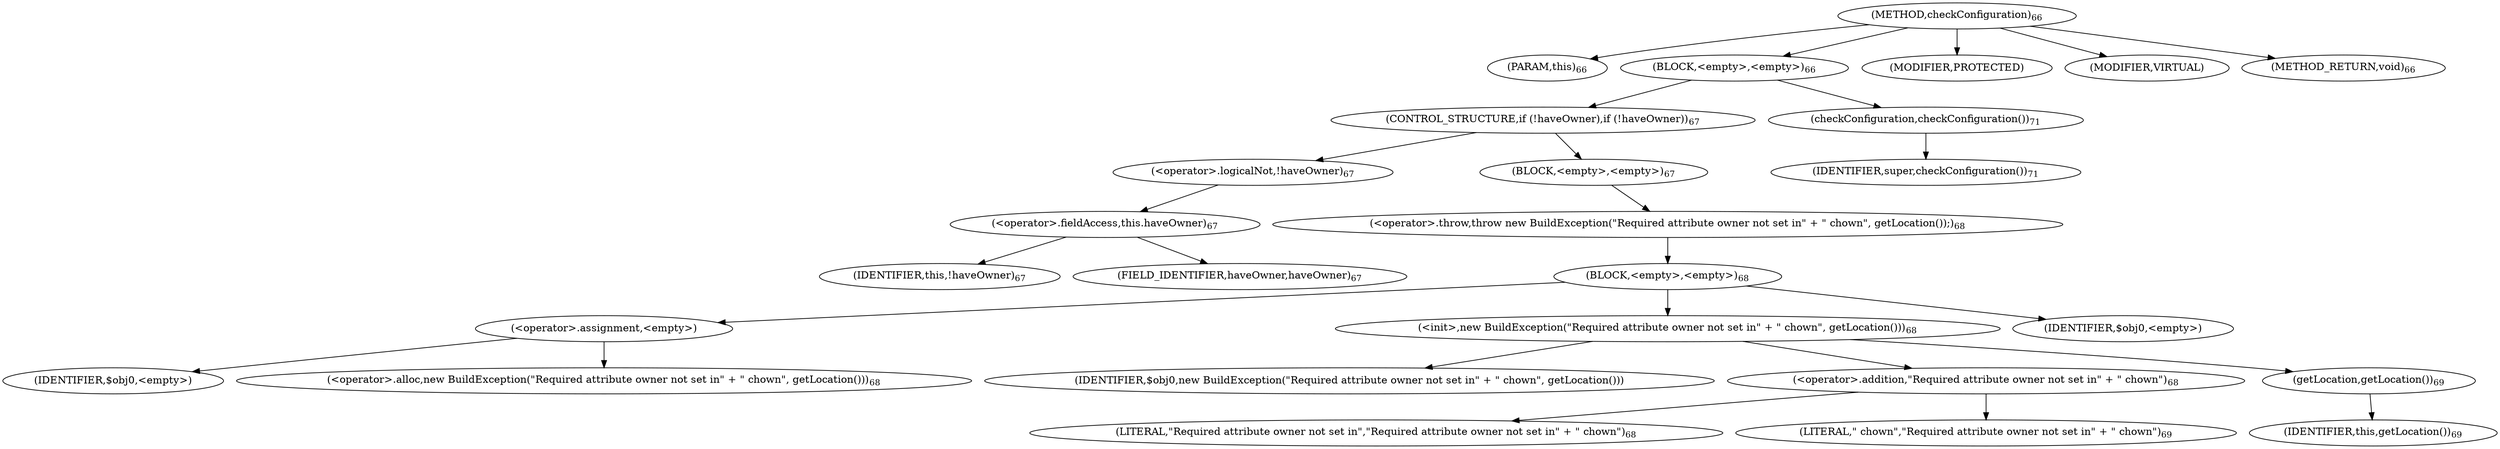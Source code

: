 digraph "checkConfiguration" {  
"45" [label = <(METHOD,checkConfiguration)<SUB>66</SUB>> ]
"6" [label = <(PARAM,this)<SUB>66</SUB>> ]
"46" [label = <(BLOCK,&lt;empty&gt;,&lt;empty&gt;)<SUB>66</SUB>> ]
"47" [label = <(CONTROL_STRUCTURE,if (!haveOwner),if (!haveOwner))<SUB>67</SUB>> ]
"48" [label = <(&lt;operator&gt;.logicalNot,!haveOwner)<SUB>67</SUB>> ]
"49" [label = <(&lt;operator&gt;.fieldAccess,this.haveOwner)<SUB>67</SUB>> ]
"50" [label = <(IDENTIFIER,this,!haveOwner)<SUB>67</SUB>> ]
"51" [label = <(FIELD_IDENTIFIER,haveOwner,haveOwner)<SUB>67</SUB>> ]
"52" [label = <(BLOCK,&lt;empty&gt;,&lt;empty&gt;)<SUB>67</SUB>> ]
"53" [label = <(&lt;operator&gt;.throw,throw new BuildException(&quot;Required attribute owner not set in&quot; + &quot; chown&quot;, getLocation());)<SUB>68</SUB>> ]
"54" [label = <(BLOCK,&lt;empty&gt;,&lt;empty&gt;)<SUB>68</SUB>> ]
"55" [label = <(&lt;operator&gt;.assignment,&lt;empty&gt;)> ]
"56" [label = <(IDENTIFIER,$obj0,&lt;empty&gt;)> ]
"57" [label = <(&lt;operator&gt;.alloc,new BuildException(&quot;Required attribute owner not set in&quot; + &quot; chown&quot;, getLocation()))<SUB>68</SUB>> ]
"58" [label = <(&lt;init&gt;,new BuildException(&quot;Required attribute owner not set in&quot; + &quot; chown&quot;, getLocation()))<SUB>68</SUB>> ]
"59" [label = <(IDENTIFIER,$obj0,new BuildException(&quot;Required attribute owner not set in&quot; + &quot; chown&quot;, getLocation()))> ]
"60" [label = <(&lt;operator&gt;.addition,&quot;Required attribute owner not set in&quot; + &quot; chown&quot;)<SUB>68</SUB>> ]
"61" [label = <(LITERAL,&quot;Required attribute owner not set in&quot;,&quot;Required attribute owner not set in&quot; + &quot; chown&quot;)<SUB>68</SUB>> ]
"62" [label = <(LITERAL,&quot; chown&quot;,&quot;Required attribute owner not set in&quot; + &quot; chown&quot;)<SUB>69</SUB>> ]
"63" [label = <(getLocation,getLocation())<SUB>69</SUB>> ]
"5" [label = <(IDENTIFIER,this,getLocation())<SUB>69</SUB>> ]
"64" [label = <(IDENTIFIER,$obj0,&lt;empty&gt;)> ]
"65" [label = <(checkConfiguration,checkConfiguration())<SUB>71</SUB>> ]
"66" [label = <(IDENTIFIER,super,checkConfiguration())<SUB>71</SUB>> ]
"67" [label = <(MODIFIER,PROTECTED)> ]
"68" [label = <(MODIFIER,VIRTUAL)> ]
"69" [label = <(METHOD_RETURN,void)<SUB>66</SUB>> ]
  "45" -> "6" 
  "45" -> "46" 
  "45" -> "67" 
  "45" -> "68" 
  "45" -> "69" 
  "46" -> "47" 
  "46" -> "65" 
  "47" -> "48" 
  "47" -> "52" 
  "48" -> "49" 
  "49" -> "50" 
  "49" -> "51" 
  "52" -> "53" 
  "53" -> "54" 
  "54" -> "55" 
  "54" -> "58" 
  "54" -> "64" 
  "55" -> "56" 
  "55" -> "57" 
  "58" -> "59" 
  "58" -> "60" 
  "58" -> "63" 
  "60" -> "61" 
  "60" -> "62" 
  "63" -> "5" 
  "65" -> "66" 
}
